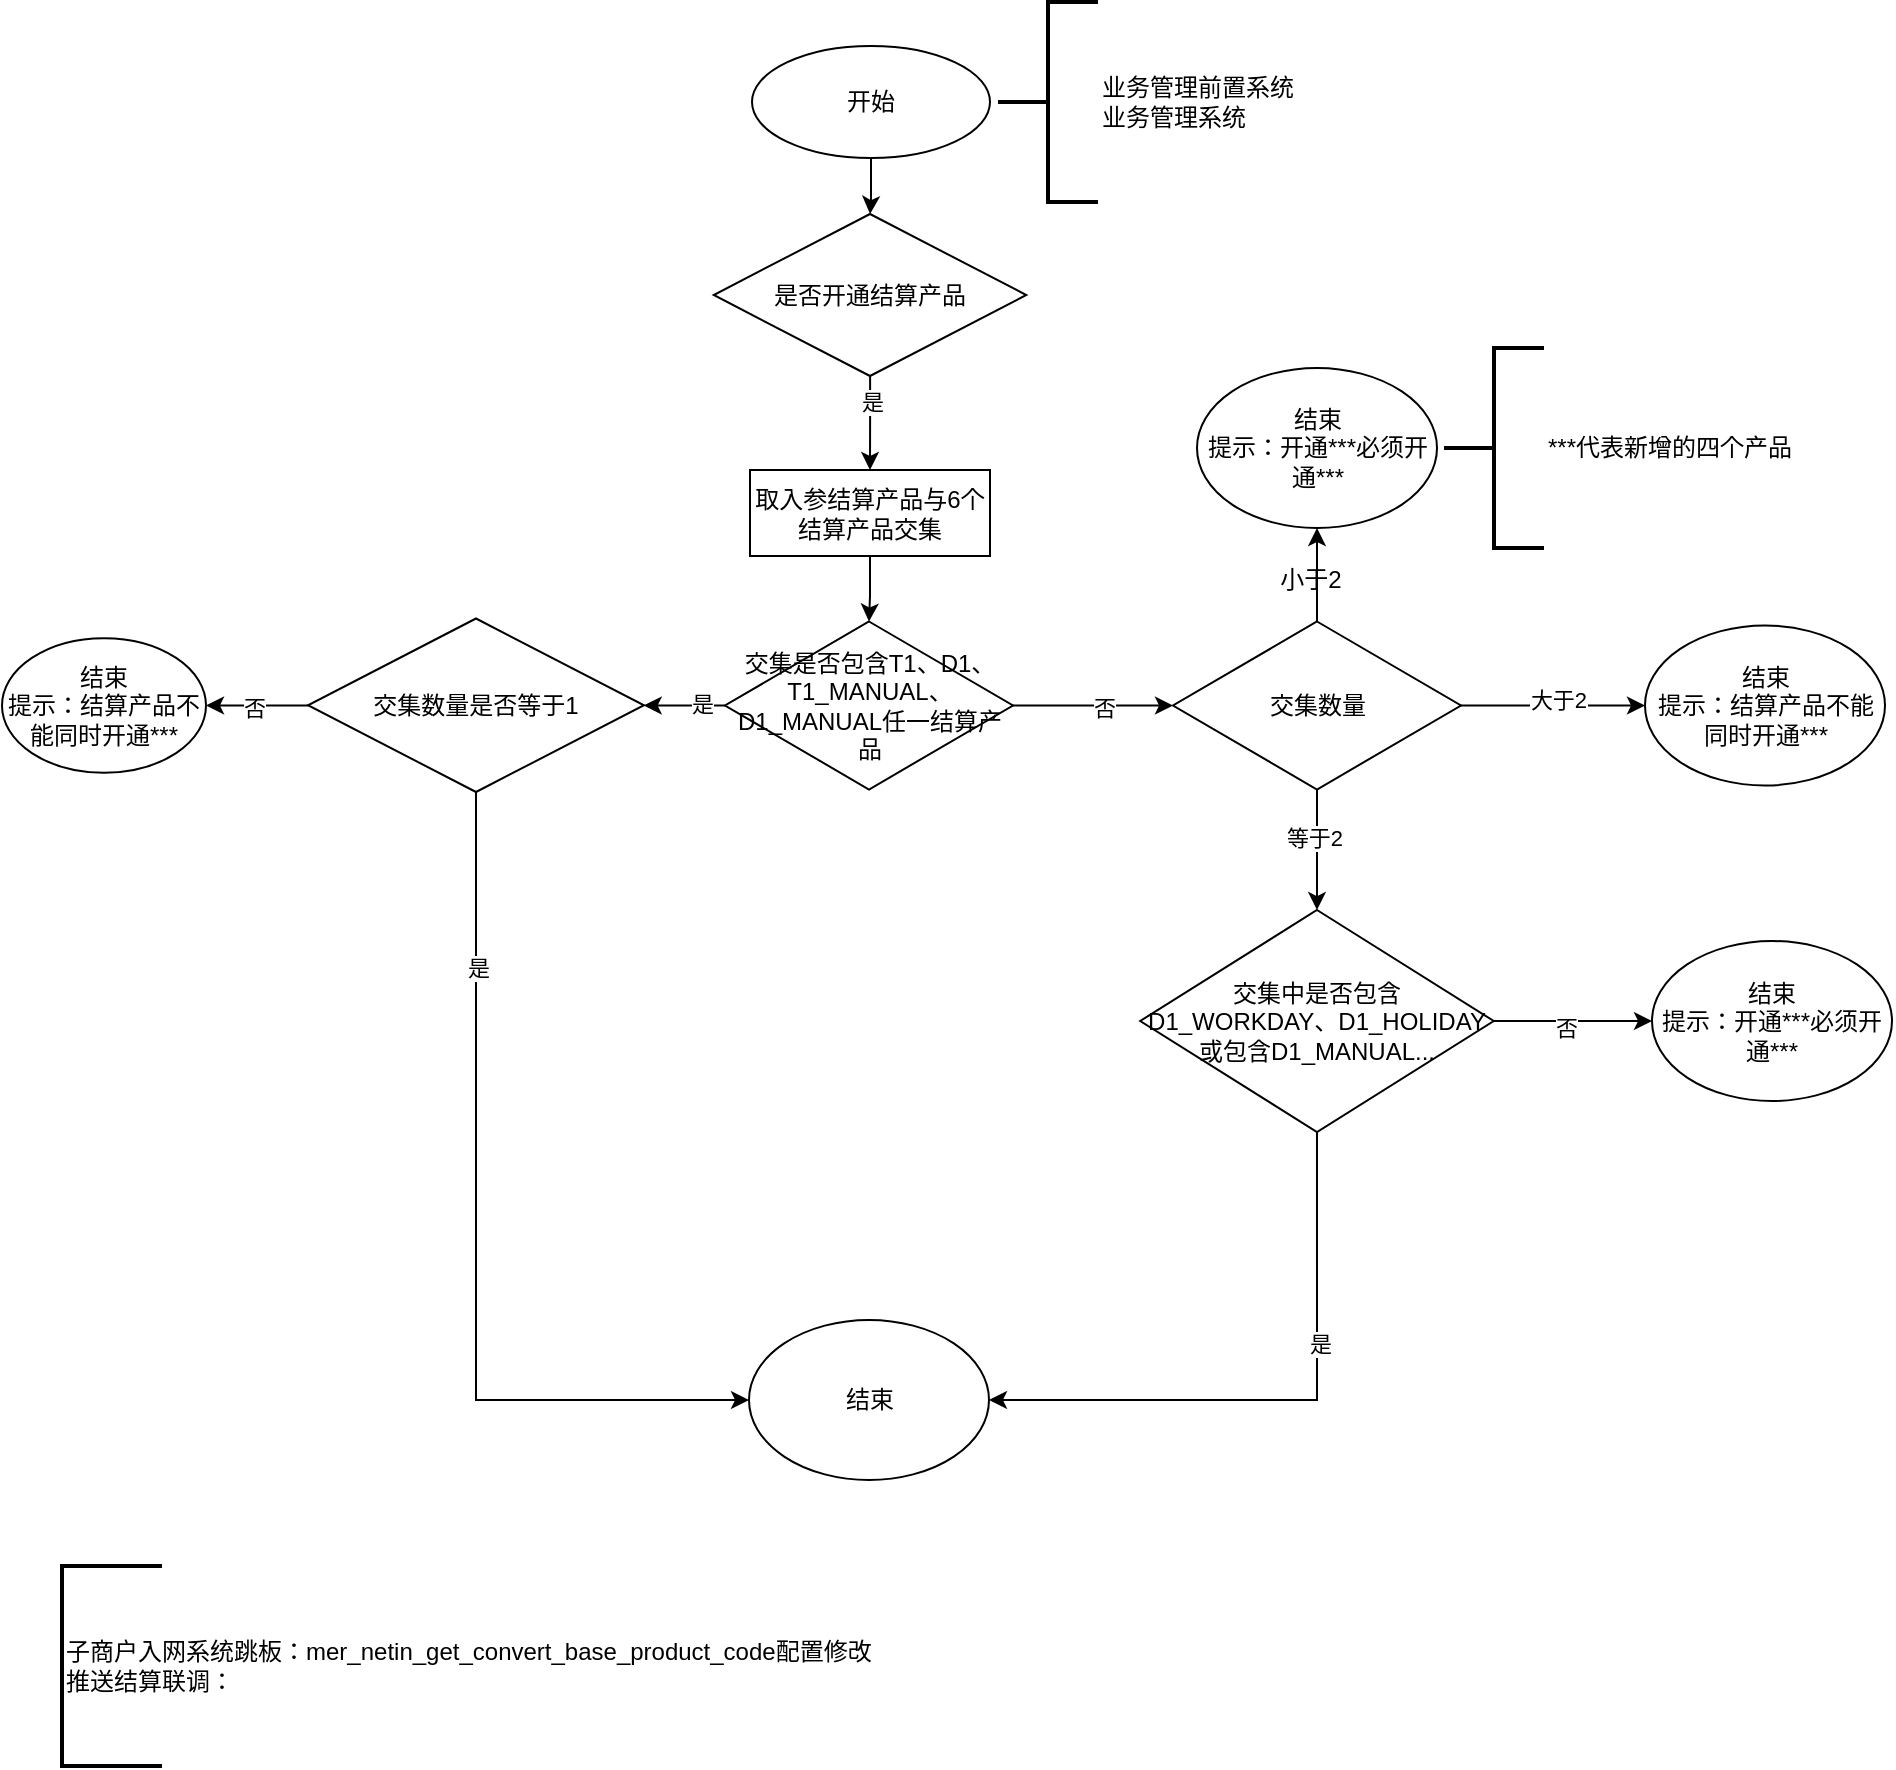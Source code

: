 <mxfile version="14.4.3" type="github" pages="2">
  <diagram name="工作日/非工作日结算产品" id="74e2e168-ea6b-b213-b513-2b3c1d86103e">
    <mxGraphModel dx="1687" dy="907" grid="0" gridSize="10" guides="1" tooltips="1" connect="1" arrows="1" fold="1" page="0" pageScale="1" pageWidth="1100" pageHeight="850" background="#ffffff" math="0" shadow="0">
      <root>
        <mxCell id="0" />
        <mxCell id="1" parent="0" />
        <mxCell id="_HHzULaPOkoazhVG4UxR-39" value="" style="edgeStyle=orthogonalEdgeStyle;rounded=0;orthogonalLoop=1;jettySize=auto;html=1;" edge="1" parent="1" source="_HHzULaPOkoazhVG4UxR-11" target="_HHzULaPOkoazhVG4UxR-38">
          <mxGeometry relative="1" as="geometry" />
        </mxCell>
        <mxCell id="_HHzULaPOkoazhVG4UxR-11" value="开始" style="ellipse;whiteSpace=wrap;html=1;" vertex="1" parent="1">
          <mxGeometry x="-264" y="-246" width="119" height="56" as="geometry" />
        </mxCell>
        <mxCell id="_HHzULaPOkoazhVG4UxR-12" value="取入参结算产品与6个&lt;br&gt;结算产品交集" style="whiteSpace=wrap;html=1;" vertex="1" parent="1">
          <mxGeometry x="-265" y="-34" width="120" height="43" as="geometry" />
        </mxCell>
        <mxCell id="_HHzULaPOkoazhVG4UxR-25" value="" style="edgeStyle=orthogonalEdgeStyle;rounded=0;orthogonalLoop=1;jettySize=auto;html=1;" edge="1" parent="1" source="_HHzULaPOkoazhVG4UxR-14" target="_HHzULaPOkoazhVG4UxR-24">
          <mxGeometry relative="1" as="geometry" />
        </mxCell>
        <mxCell id="_HHzULaPOkoazhVG4UxR-26" value="否" style="edgeLabel;html=1;align=center;verticalAlign=middle;resizable=0;points=[];" vertex="1" connectable="0" parent="_HHzULaPOkoazhVG4UxR-25">
          <mxGeometry x="0.138" y="-1" relative="1" as="geometry">
            <mxPoint as="offset" />
          </mxGeometry>
        </mxCell>
        <mxCell id="_HHzULaPOkoazhVG4UxR-14" value="交集是否包含T1、D1、T1_MANUAL、D1_MANUAL任一结算产品" style="rhombus;whiteSpace=wrap;html=1;" vertex="1" parent="1">
          <mxGeometry x="-277.5" y="41.75" width="144" height="84" as="geometry" />
        </mxCell>
        <mxCell id="_HHzULaPOkoazhVG4UxR-15" value="" style="edgeStyle=orthogonalEdgeStyle;rounded=0;orthogonalLoop=1;jettySize=auto;html=1;" edge="1" parent="1" source="_HHzULaPOkoazhVG4UxR-12" target="_HHzULaPOkoazhVG4UxR-14">
          <mxGeometry relative="1" as="geometry" />
        </mxCell>
        <mxCell id="_HHzULaPOkoazhVG4UxR-32" style="edgeStyle=orthogonalEdgeStyle;rounded=0;orthogonalLoop=1;jettySize=auto;html=1;" edge="1" parent="1" source="_HHzULaPOkoazhVG4UxR-16" target="_HHzULaPOkoazhVG4UxR-27">
          <mxGeometry relative="1" as="geometry">
            <Array as="points">
              <mxPoint x="-402" y="431" />
            </Array>
          </mxGeometry>
        </mxCell>
        <mxCell id="_HHzULaPOkoazhVG4UxR-33" value="是" style="edgeLabel;html=1;align=center;verticalAlign=middle;resizable=0;points=[];" vertex="1" connectable="0" parent="_HHzULaPOkoazhVG4UxR-32">
          <mxGeometry x="-0.601" y="1" relative="1" as="geometry">
            <mxPoint as="offset" />
          </mxGeometry>
        </mxCell>
        <mxCell id="_HHzULaPOkoazhVG4UxR-16" value="交集数量是否等于1" style="rhombus;whiteSpace=wrap;html=1;" vertex="1" parent="1">
          <mxGeometry x="-486" y="40.25" width="168" height="86.75" as="geometry" />
        </mxCell>
        <mxCell id="_HHzULaPOkoazhVG4UxR-17" value="" style="edgeStyle=orthogonalEdgeStyle;rounded=0;orthogonalLoop=1;jettySize=auto;html=1;" edge="1" parent="1" source="_HHzULaPOkoazhVG4UxR-14" target="_HHzULaPOkoazhVG4UxR-16">
          <mxGeometry relative="1" as="geometry" />
        </mxCell>
        <mxCell id="_HHzULaPOkoazhVG4UxR-23" value="是" style="edgeLabel;html=1;align=center;verticalAlign=middle;resizable=0;points=[];" vertex="1" connectable="0" parent="_HHzULaPOkoazhVG4UxR-17">
          <mxGeometry x="-0.383" y="-1" relative="1" as="geometry">
            <mxPoint x="1" as="offset" />
          </mxGeometry>
        </mxCell>
        <mxCell id="_HHzULaPOkoazhVG4UxR-18" value="结束&lt;br&gt;提示：结算产品不能同时开通***" style="ellipse;whiteSpace=wrap;html=1;" vertex="1" parent="1">
          <mxGeometry x="-639" y="50.13" width="102" height="67.25" as="geometry" />
        </mxCell>
        <mxCell id="_HHzULaPOkoazhVG4UxR-19" value="" style="edgeStyle=orthogonalEdgeStyle;rounded=0;orthogonalLoop=1;jettySize=auto;html=1;" edge="1" parent="1" source="_HHzULaPOkoazhVG4UxR-16" target="_HHzULaPOkoazhVG4UxR-18">
          <mxGeometry relative="1" as="geometry" />
        </mxCell>
        <mxCell id="_HHzULaPOkoazhVG4UxR-20" value="否" style="edgeLabel;html=1;align=center;verticalAlign=middle;resizable=0;points=[];" vertex="1" connectable="0" parent="_HHzULaPOkoazhVG4UxR-19">
          <mxGeometry x="0.077" y="1" relative="1" as="geometry">
            <mxPoint as="offset" />
          </mxGeometry>
        </mxCell>
        <mxCell id="_HHzULaPOkoazhVG4UxR-35" value="" style="edgeStyle=orthogonalEdgeStyle;rounded=0;orthogonalLoop=1;jettySize=auto;html=1;" edge="1" parent="1" source="_HHzULaPOkoazhVG4UxR-24" target="_HHzULaPOkoazhVG4UxR-34">
          <mxGeometry relative="1" as="geometry" />
        </mxCell>
        <mxCell id="_HHzULaPOkoazhVG4UxR-36" value="大于2" style="edgeLabel;html=1;align=center;verticalAlign=middle;resizable=0;points=[];" vertex="1" connectable="0" parent="_HHzULaPOkoazhVG4UxR-35">
          <mxGeometry x="0.033" y="3" relative="1" as="geometry">
            <mxPoint x="1" as="offset" />
          </mxGeometry>
        </mxCell>
        <mxCell id="_HHzULaPOkoazhVG4UxR-43" value="" style="edgeStyle=orthogonalEdgeStyle;rounded=0;orthogonalLoop=1;jettySize=auto;html=1;" edge="1" parent="1" source="_HHzULaPOkoazhVG4UxR-24" target="_HHzULaPOkoazhVG4UxR-42">
          <mxGeometry relative="1" as="geometry" />
        </mxCell>
        <mxCell id="_HHzULaPOkoazhVG4UxR-47" value="" style="edgeStyle=orthogonalEdgeStyle;rounded=0;orthogonalLoop=1;jettySize=auto;html=1;" edge="1" parent="1" source="_HHzULaPOkoazhVG4UxR-24" target="_HHzULaPOkoazhVG4UxR-46">
          <mxGeometry relative="1" as="geometry" />
        </mxCell>
        <mxCell id="_HHzULaPOkoazhVG4UxR-53" value="等于2" style="edgeLabel;html=1;align=center;verticalAlign=middle;resizable=0;points=[];" vertex="1" connectable="0" parent="_HHzULaPOkoazhVG4UxR-47">
          <mxGeometry x="-0.228" y="-2" relative="1" as="geometry">
            <mxPoint as="offset" />
          </mxGeometry>
        </mxCell>
        <mxCell id="_HHzULaPOkoazhVG4UxR-24" value="交集数量" style="rhombus;whiteSpace=wrap;html=1;" vertex="1" parent="1">
          <mxGeometry x="-53.5" y="41.75" width="144" height="84" as="geometry" />
        </mxCell>
        <mxCell id="_HHzULaPOkoazhVG4UxR-27" value="结束" style="ellipse;whiteSpace=wrap;html=1;" vertex="1" parent="1">
          <mxGeometry x="-265.5" y="391" width="120" height="80" as="geometry" />
        </mxCell>
        <mxCell id="_HHzULaPOkoazhVG4UxR-34" value="结束&lt;br&gt;提示：结算产品不能同时开通***" style="ellipse;whiteSpace=wrap;html=1;" vertex="1" parent="1">
          <mxGeometry x="182.5" y="43.75" width="120" height="80" as="geometry" />
        </mxCell>
        <mxCell id="_HHzULaPOkoazhVG4UxR-40" value="" style="edgeStyle=orthogonalEdgeStyle;rounded=0;orthogonalLoop=1;jettySize=auto;html=1;" edge="1" parent="1" source="_HHzULaPOkoazhVG4UxR-38" target="_HHzULaPOkoazhVG4UxR-12">
          <mxGeometry relative="1" as="geometry" />
        </mxCell>
        <mxCell id="_HHzULaPOkoazhVG4UxR-41" value="是" style="edgeLabel;html=1;align=center;verticalAlign=middle;resizable=0;points=[];" vertex="1" connectable="0" parent="_HHzULaPOkoazhVG4UxR-40">
          <mxGeometry x="-0.447" y="1" relative="1" as="geometry">
            <mxPoint as="offset" />
          </mxGeometry>
        </mxCell>
        <mxCell id="_HHzULaPOkoazhVG4UxR-38" value="是否开通结算产品" style="rhombus;whiteSpace=wrap;html=1;" vertex="1" parent="1">
          <mxGeometry x="-283.12" y="-162" width="156.25" height="81" as="geometry" />
        </mxCell>
        <mxCell id="_HHzULaPOkoazhVG4UxR-42" value="结束&lt;br&gt;提示：开通***必须开通***" style="ellipse;whiteSpace=wrap;html=1;" vertex="1" parent="1">
          <mxGeometry x="-41.5" y="-85" width="120" height="80" as="geometry" />
        </mxCell>
        <mxCell id="_HHzULaPOkoazhVG4UxR-44" value="小于2" style="text;html=1;align=center;verticalAlign=middle;resizable=0;points=[];autosize=1;" vertex="1" parent="1">
          <mxGeometry x="-6" y="12" width="41" height="18" as="geometry" />
        </mxCell>
        <mxCell id="_HHzULaPOkoazhVG4UxR-45" value="***代表新增的四个产品" style="strokeWidth=2;html=1;shape=mxgraph.flowchart.annotation_2;align=left;labelPosition=right;pointerEvents=1;" vertex="1" parent="1">
          <mxGeometry x="82" y="-95" width="50" height="100" as="geometry" />
        </mxCell>
        <mxCell id="_HHzULaPOkoazhVG4UxR-48" style="edgeStyle=orthogonalEdgeStyle;rounded=0;orthogonalLoop=1;jettySize=auto;html=1;exitX=0.5;exitY=1;exitDx=0;exitDy=0;entryX=1;entryY=0.5;entryDx=0;entryDy=0;" edge="1" parent="1" source="_HHzULaPOkoazhVG4UxR-46" target="_HHzULaPOkoazhVG4UxR-27">
          <mxGeometry relative="1" as="geometry" />
        </mxCell>
        <mxCell id="_HHzULaPOkoazhVG4UxR-49" value="是" style="edgeLabel;html=1;align=center;verticalAlign=middle;resizable=0;points=[];" vertex="1" connectable="0" parent="_HHzULaPOkoazhVG4UxR-48">
          <mxGeometry x="-0.287" y="1" relative="1" as="geometry">
            <mxPoint as="offset" />
          </mxGeometry>
        </mxCell>
        <mxCell id="_HHzULaPOkoazhVG4UxR-51" value="" style="edgeStyle=orthogonalEdgeStyle;rounded=0;orthogonalLoop=1;jettySize=auto;html=1;" edge="1" parent="1" source="_HHzULaPOkoazhVG4UxR-46" target="_HHzULaPOkoazhVG4UxR-50">
          <mxGeometry relative="1" as="geometry" />
        </mxCell>
        <mxCell id="_HHzULaPOkoazhVG4UxR-52" value="否" style="edgeLabel;html=1;align=center;verticalAlign=middle;resizable=0;points=[];" vertex="1" connectable="0" parent="_HHzULaPOkoazhVG4UxR-51">
          <mxGeometry x="-0.098" y="-3" relative="1" as="geometry">
            <mxPoint as="offset" />
          </mxGeometry>
        </mxCell>
        <mxCell id="_HHzULaPOkoazhVG4UxR-46" value="交集中是否包含D1_WORKDAY、D1_HOLIDAY或包含D1_MANUAL..." style="rhombus;whiteSpace=wrap;html=1;" vertex="1" parent="1">
          <mxGeometry x="-69.88" y="186" width="176.75" height="111" as="geometry" />
        </mxCell>
        <mxCell id="_HHzULaPOkoazhVG4UxR-50" value="结束&lt;br&gt;提示：开通***必须开通***" style="ellipse;whiteSpace=wrap;html=1;" vertex="1" parent="1">
          <mxGeometry x="186.005" y="201.5" width="120" height="80" as="geometry" />
        </mxCell>
        <mxCell id="_HHzULaPOkoazhVG4UxR-54" value="业务管理前置系统&lt;br&gt;业务管理系统" style="strokeWidth=2;html=1;shape=mxgraph.flowchart.annotation_2;align=left;labelPosition=right;pointerEvents=1;" vertex="1" parent="1">
          <mxGeometry x="-141" y="-268" width="50" height="100" as="geometry" />
        </mxCell>
        <mxCell id="_HHzULaPOkoazhVG4UxR-55" value="子商户入网系统跳板：mer_netin_get_convert_base_product_code配置修改&lt;br&gt;推送结算联调：" style="strokeWidth=2;html=1;shape=mxgraph.flowchart.annotation_1;align=left;pointerEvents=1;" vertex="1" parent="1">
          <mxGeometry x="-609" y="514" width="50" height="100" as="geometry" />
        </mxCell>
      </root>
    </mxGraphModel>
  </diagram>
  <diagram id="xMQZjuHvh5yQaUtxyoXN" name="协议&amp;电子签章">
    <mxGraphModel dx="946" dy="517" grid="0" gridSize="10" guides="1" tooltips="1" connect="1" arrows="1" fold="1" page="1" pageScale="1" pageWidth="827" pageHeight="1169" math="0" shadow="0">
      <root>
        <mxCell id="6D580EjlVo4oe9tn3Bij-0" />
        <mxCell id="6D580EjlVo4oe9tn3Bij-1" parent="6D580EjlVo4oe9tn3Bij-0" />
        <mxCell id="YNEcawaOifFSc9qhL8P--29" value="" style="rounded=1;arcSize=10;dashed=1;strokeColor=#000000;fillColor=none;gradientColor=none;dashPattern=8 3 1 3;strokeWidth=2;" parent="6D580EjlVo4oe9tn3Bij-1" vertex="1">
          <mxGeometry x="402.5" y="720" width="185" height="90" as="geometry" />
        </mxCell>
        <mxCell id="YNEcawaOifFSc9qhL8P--0" value="表单新增协议模块：&lt;br&gt;企业/个体入网单&lt;br&gt;saas入网单" style="strokeWidth=2;html=1;shape=mxgraph.flowchart.annotation_1;align=left;pointerEvents=1;" parent="6D580EjlVo4oe9tn3Bij-1" vertex="1">
          <mxGeometry x="170" y="60" width="50" height="100" as="geometry" />
        </mxCell>
        <mxCell id="YNEcawaOifFSc9qhL8P--2" value="切换流程对应服务：&lt;br&gt;企业/个体流程模型&lt;br&gt;saas流程模型" style="strokeWidth=2;html=1;shape=mxgraph.flowchart.annotation_1;align=left;pointerEvents=1;" parent="6D580EjlVo4oe9tn3Bij-1" vertex="1">
          <mxGeometry x="364" y="60" width="50" height="100" as="geometry" />
        </mxCell>
        <mxCell id="YNEcawaOifFSc9qhL8P--3" value="表单改动" style="text;html=1;align=center;verticalAlign=middle;resizable=0;points=[];autosize=1;" parent="6D580EjlVo4oe9tn3Bij-1" vertex="1">
          <mxGeometry x="165" y="20" width="60" height="20" as="geometry" />
        </mxCell>
        <mxCell id="YNEcawaOifFSc9qhL8P--4" value="流程模型改动" style="text;html=1;align=center;verticalAlign=middle;resizable=0;points=[];autosize=1;" parent="6D580EjlVo4oe9tn3Bij-1" vertex="1">
          <mxGeometry x="360" y="20" width="90" height="20" as="geometry" />
        </mxCell>
        <mxCell id="YNEcawaOifFSc9qhL8P--6" value="签章流程" style="swimlane;html=1;childLayout=stackLayout;resizeParent=1;resizeParentMax=0;startSize=20;" parent="6D580EjlVo4oe9tn3Bij-1" vertex="1">
          <mxGeometry x="165" y="250" width="640" height="830" as="geometry" />
        </mxCell>
        <mxCell id="YNEcawaOifFSc9qhL8P--7" value="流程魔方" style="swimlane;html=1;startSize=20;" parent="YNEcawaOifFSc9qhL8P--6" vertex="1">
          <mxGeometry y="20" width="220" height="810" as="geometry" />
        </mxCell>
        <mxCell id="YNEcawaOifFSc9qhL8P--10" value="提交" style="strokeWidth=2;html=1;shape=mxgraph.flowchart.start_1;whiteSpace=wrap;" parent="YNEcawaOifFSc9qhL8P--7" vertex="1">
          <mxGeometry x="60" y="40" width="100" height="60" as="geometry" />
        </mxCell>
        <mxCell id="YNEcawaOifFSc9qhL8P--8" value="业务管理系统" style="swimlane;html=1;startSize=20;" parent="YNEcawaOifFSc9qhL8P--6" vertex="1">
          <mxGeometry x="220" y="20" width="220" height="810" as="geometry" />
        </mxCell>
        <mxCell id="YNEcawaOifFSc9qhL8P--11" value="生成协议" style="whiteSpace=wrap;html=1;strokeWidth=2;" parent="YNEcawaOifFSc9qhL8P--8" vertex="1">
          <mxGeometry x="50" y="40" width="120" height="60" as="geometry" />
        </mxCell>
        <mxCell id="YNEcawaOifFSc9qhL8P--9" value="入网子系统" style="swimlane;html=1;startSize=20;" parent="YNEcawaOifFSc9qhL8P--6" vertex="1">
          <mxGeometry x="440" y="20" width="200" height="810" as="geometry" />
        </mxCell>
        <mxCell id="YNEcawaOifFSc9qhL8P--12" value="" style="edgeStyle=orthogonalEdgeStyle;rounded=0;orthogonalLoop=1;jettySize=auto;html=1;" parent="YNEcawaOifFSc9qhL8P--6" source="YNEcawaOifFSc9qhL8P--10" target="YNEcawaOifFSc9qhL8P--11" edge="1">
          <mxGeometry relative="1" as="geometry" />
        </mxCell>
        <mxCell id="YNEcawaOifFSc9qhL8P--16" value="" style="edgeStyle=orthogonalEdgeStyle;rounded=0;orthogonalLoop=1;jettySize=auto;html=1;" parent="6D580EjlVo4oe9tn3Bij-1" source="YNEcawaOifFSc9qhL8P--13" target="YNEcawaOifFSc9qhL8P--15" edge="1">
          <mxGeometry relative="1" as="geometry" />
        </mxCell>
        <mxCell id="YNEcawaOifFSc9qhL8P--13" value="发起电子签章" style="whiteSpace=wrap;html=1;strokeWidth=2;" parent="6D580EjlVo4oe9tn3Bij-1" vertex="1">
          <mxGeometry x="435" y="450" width="120" height="60" as="geometry" />
        </mxCell>
        <mxCell id="YNEcawaOifFSc9qhL8P--14" value="" style="edgeStyle=orthogonalEdgeStyle;rounded=0;orthogonalLoop=1;jettySize=auto;html=1;" parent="6D580EjlVo4oe9tn3Bij-1" source="YNEcawaOifFSc9qhL8P--11" target="YNEcawaOifFSc9qhL8P--13" edge="1">
          <mxGeometry relative="1" as="geometry" />
        </mxCell>
        <mxCell id="YNEcawaOifFSc9qhL8P--18" value="" style="edgeStyle=orthogonalEdgeStyle;rounded=0;orthogonalLoop=1;jettySize=auto;html=1;" parent="6D580EjlVo4oe9tn3Bij-1" source="YNEcawaOifFSc9qhL8P--15" target="YNEcawaOifFSc9qhL8P--17" edge="1">
          <mxGeometry relative="1" as="geometry" />
        </mxCell>
        <mxCell id="YNEcawaOifFSc9qhL8P--15" value="签章操作" style="whiteSpace=wrap;html=1;strokeWidth=2;" parent="6D580EjlVo4oe9tn3Bij-1" vertex="1">
          <mxGeometry x="635" y="450" width="120" height="60" as="geometry" />
        </mxCell>
        <mxCell id="YNEcawaOifFSc9qhL8P--20" value="" style="edgeStyle=orthogonalEdgeStyle;rounded=0;orthogonalLoop=1;jettySize=auto;html=1;" parent="6D580EjlVo4oe9tn3Bij-1" source="YNEcawaOifFSc9qhL8P--17" target="YNEcawaOifFSc9qhL8P--19" edge="1">
          <mxGeometry relative="1" as="geometry" />
        </mxCell>
        <mxCell id="YNEcawaOifFSc9qhL8P--17" value="签章完成并回调" style="whiteSpace=wrap;html=1;strokeWidth=2;" parent="6D580EjlVo4oe9tn3Bij-1" vertex="1">
          <mxGeometry x="635" y="590" width="120" height="60" as="geometry" />
        </mxCell>
        <mxCell id="YNEcawaOifFSc9qhL8P--22" value="" style="edgeStyle=orthogonalEdgeStyle;rounded=0;orthogonalLoop=1;jettySize=auto;html=1;" parent="6D580EjlVo4oe9tn3Bij-1" source="YNEcawaOifFSc9qhL8P--19" target="YNEcawaOifFSc9qhL8P--21" edge="1">
          <mxGeometry relative="1" as="geometry" />
        </mxCell>
        <mxCell id="YNEcawaOifFSc9qhL8P--19" value="接受签章回调" style="whiteSpace=wrap;html=1;strokeWidth=2;" parent="6D580EjlVo4oe9tn3Bij-1" vertex="1">
          <mxGeometry x="435" y="590" width="120" height="60" as="geometry" />
        </mxCell>
        <mxCell id="YNEcawaOifFSc9qhL8P--24" value="" style="edgeStyle=orthogonalEdgeStyle;rounded=0;orthogonalLoop=1;jettySize=auto;html=1;" parent="6D580EjlVo4oe9tn3Bij-1" source="YNEcawaOifFSc9qhL8P--21" target="YNEcawaOifFSc9qhL8P--23" edge="1">
          <mxGeometry relative="1" as="geometry" />
        </mxCell>
        <mxCell id="YNEcawaOifFSc9qhL8P--21" value="组装已签章协议信息。添加授权协议与出款说明" style="whiteSpace=wrap;html=1;strokeWidth=2;" parent="6D580EjlVo4oe9tn3Bij-1" vertex="1">
          <mxGeometry x="435" y="730" width="120" height="60" as="geometry" />
        </mxCell>
        <mxCell id="YNEcawaOifFSc9qhL8P--26" value="" style="edgeStyle=orthogonalEdgeStyle;rounded=0;orthogonalLoop=1;jettySize=auto;html=1;" parent="6D580EjlVo4oe9tn3Bij-1" source="YNEcawaOifFSc9qhL8P--23" target="YNEcawaOifFSc9qhL8P--25" edge="1">
          <mxGeometry relative="1" as="geometry" />
        </mxCell>
        <mxCell id="YNEcawaOifFSc9qhL8P--23" value="唤醒工单" style="whiteSpace=wrap;html=1;strokeWidth=2;" parent="6D580EjlVo4oe9tn3Bij-1" vertex="1">
          <mxGeometry x="435" y="870" width="120" height="60" as="geometry" />
        </mxCell>
        <mxCell id="YNEcawaOifFSc9qhL8P--28" value="" style="edgeStyle=orthogonalEdgeStyle;rounded=0;orthogonalLoop=1;jettySize=auto;html=1;" parent="6D580EjlVo4oe9tn3Bij-1" source="YNEcawaOifFSc9qhL8P--25" target="YNEcawaOifFSc9qhL8P--27" edge="1">
          <mxGeometry relative="1" as="geometry" />
        </mxCell>
        <mxCell id="YNEcawaOifFSc9qhL8P--25" value="映射已签章协议到工单" style="whiteSpace=wrap;html=1;strokeWidth=2;" parent="6D580EjlVo4oe9tn3Bij-1" vertex="1">
          <mxGeometry x="235" y="870" width="120" height="60" as="geometry" />
        </mxCell>
        <mxCell id="YNEcawaOifFSc9qhL8P--27" value="结束" style="ellipse;whiteSpace=wrap;html=1;strokeWidth=2;" parent="6D580EjlVo4oe9tn3Bij-1" vertex="1">
          <mxGeometry x="247.5" y="990" width="95" height="50" as="geometry" />
        </mxCell>
      </root>
    </mxGraphModel>
  </diagram>
</mxfile>
